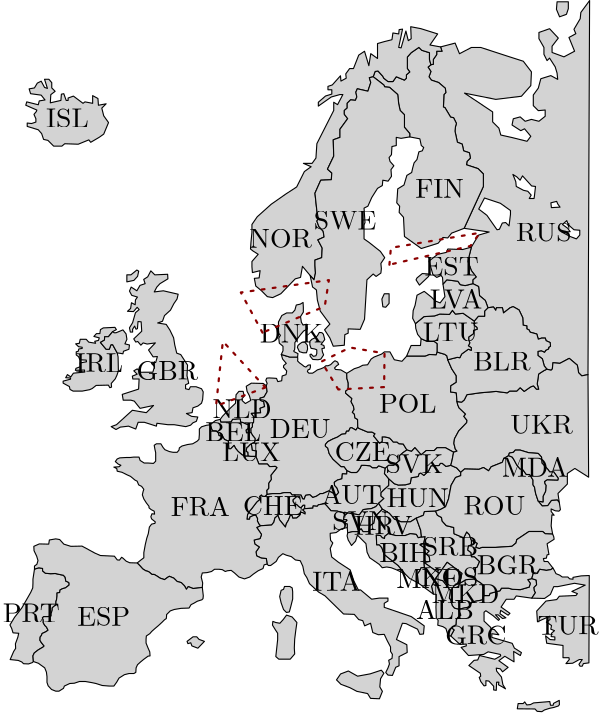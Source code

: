 <?xml version="1.0"?>
<!DOCTYPE ipe SYSTEM "ipe.dtd">
<ipe version="70218" creator="Ipe 7.2.24">
<info created="D:20100326194222" modified="D:20220425161256"/>
<ipestyle name="basic">
<symbol name="arrow/arc(spx)">
<path stroke="sym-stroke" fill="sym-stroke" pen="sym-pen">
0 0 m
-1 0.333 l
-1 -0.333 l
h
</path>
</symbol>
<symbol name="arrow/farc(spx)">
<path stroke="sym-stroke" fill="white" pen="sym-pen">
0 0 m
-1 0.333 l
-1 -0.333 l
h
</path>
</symbol>
<symbol name="arrow/ptarc(spx)">
<path stroke="sym-stroke" fill="sym-stroke" pen="sym-pen">
0 0 m
-1 0.333 l
-0.8 0 l
-1 -0.333 l
h
</path>
</symbol>
<symbol name="arrow/fptarc(spx)">
<path stroke="sym-stroke" fill="white" pen="sym-pen">
0 0 m
-1 0.333 l
-0.8 0 l
-1 -0.333 l
h
</path>
</symbol>
<symbol name="mark/circle(sx)" transformations="translations">
<path fill="sym-stroke">
0.6 0 0 0.6 0 0 e
0.4 0 0 0.4 0 0 e
</path>
</symbol>
<symbol name="mark/disk(sx)" transformations="translations">
<path fill="sym-stroke">
0.6 0 0 0.6 0 0 e
</path>
</symbol>
<symbol name="mark/fdisk(sfx)" transformations="translations">
<group>
<path fill="sym-fill">
0.5 0 0 0.5 0 0 e
</path>
<path fill="sym-stroke" fillrule="eofill">
0.6 0 0 0.6 0 0 e
0.4 0 0 0.4 0 0 e
</path>
</group>
</symbol>
<symbol name="mark/box(sx)" transformations="translations">
<path fill="sym-stroke" fillrule="eofill">
-0.6 -0.6 m
0.6 -0.6 l
0.6 0.6 l
-0.6 0.6 l
h
-0.4 -0.4 m
0.4 -0.4 l
0.4 0.4 l
-0.4 0.4 l
h
</path>
</symbol>
<symbol name="mark/square(sx)" transformations="translations">
<path fill="sym-stroke">
-0.6 -0.6 m
0.6 -0.6 l
0.6 0.6 l
-0.6 0.6 l
h
</path>
</symbol>
<symbol name="mark/fsquare(sfx)" transformations="translations">
<group>
<path fill="sym-fill">
-0.5 -0.5 m
0.5 -0.5 l
0.5 0.5 l
-0.5 0.5 l
h
</path>
<path fill="sym-stroke" fillrule="eofill">
-0.6 -0.6 m
0.6 -0.6 l
0.6 0.6 l
-0.6 0.6 l
h
-0.4 -0.4 m
0.4 -0.4 l
0.4 0.4 l
-0.4 0.4 l
h
</path>
</group>
</symbol>
<symbol name="mark/cross(sx)" transformations="translations">
<group>
<path fill="sym-stroke">
-0.43 -0.57 m
0.57 0.43 l
0.43 0.57 l
-0.57 -0.43 l
h
</path>
<path fill="sym-stroke">
-0.43 0.57 m
0.57 -0.43 l
0.43 -0.57 l
-0.57 0.43 l
h
</path>
</group>
</symbol>
<symbol name="arrow/fnormal(spx)">
<path stroke="sym-stroke" fill="white" pen="sym-pen">
0 0 m
-1 0.333 l
-1 -0.333 l
h
</path>
</symbol>
<symbol name="arrow/pointed(spx)">
<path stroke="sym-stroke" fill="sym-stroke" pen="sym-pen">
0 0 m
-1 0.333 l
-0.8 0 l
-1 -0.333 l
h
</path>
</symbol>
<symbol name="arrow/fpointed(spx)">
<path stroke="sym-stroke" fill="white" pen="sym-pen">
0 0 m
-1 0.333 l
-0.8 0 l
-1 -0.333 l
h
</path>
</symbol>
<symbol name="arrow/linear(spx)">
<path stroke="sym-stroke" pen="sym-pen">
-1 0.333 m
0 0 l
-1 -0.333 l
</path>
</symbol>
<symbol name="arrow/fdouble(spx)">
<path stroke="sym-stroke" fill="white" pen="sym-pen">
0 0 m
-1 0.333 l
-1 -0.333 l
h
-1 0 m
-2 0.333 l
-2 -0.333 l
h
</path>
</symbol>
<symbol name="arrow/double(spx)">
<path stroke="sym-stroke" fill="sym-stroke" pen="sym-pen">
0 0 m
-1 0.333 l
-1 -0.333 l
h
-1 0 m
-2 0.333 l
-2 -0.333 l
h
</path>
</symbol>
<symbol name="arrow/mid-normal(spx)">
<path stroke="sym-stroke" fill="sym-stroke" pen="sym-pen">
0.5 0 m
-0.5 0.333 l
-0.5 -0.333 l
h
</path>
</symbol>
<symbol name="arrow/mid-fnormal(spx)">
<path stroke="sym-stroke" fill="white" pen="sym-pen">
0.5 0 m
-0.5 0.333 l
-0.5 -0.333 l
h
</path>
</symbol>
<symbol name="arrow/mid-pointed(spx)">
<path stroke="sym-stroke" fill="sym-stroke" pen="sym-pen">
0.5 0 m
-0.5 0.333 l
-0.3 0 l
-0.5 -0.333 l
h
</path>
</symbol>
<symbol name="arrow/mid-fpointed(spx)">
<path stroke="sym-stroke" fill="white" pen="sym-pen">
0.5 0 m
-0.5 0.333 l
-0.3 0 l
-0.5 -0.333 l
h
</path>
</symbol>
<symbol name="arrow/mid-double(spx)">
<path stroke="sym-stroke" fill="sym-stroke" pen="sym-pen">
1 0 m
0 0.333 l
0 -0.333 l
h
0 0 m
-1 0.333 l
-1 -0.333 l
h
</path>
</symbol>
<symbol name="arrow/mid-fdouble(spx)">
<path stroke="sym-stroke" fill="white" pen="sym-pen">
1 0 m
0 0.333 l
0 -0.333 l
h
0 0 m
-1 0.333 l
-1 -0.333 l
h
</path>
</symbol>
<anglesize name="22.5 deg" value="22.5"/>
<anglesize name="30 deg" value="30"/>
<anglesize name="45 deg" value="45"/>
<anglesize name="60 deg" value="60"/>
<anglesize name="90 deg" value="90"/>
<arrowsize name="large" value="10"/>
<arrowsize name="small" value="5"/>
<arrowsize name="tiny" value="3"/>
<color name="blue" value="0 0 1"/>
<color name="brown" value="0.647 0.165 0.165"/>
<color name="darkblue" value="0 0 0.545"/>
<color name="darkcyan" value="0 0.545 0.545"/>
<color name="darkgray" value="0.663"/>
<color name="darkgreen" value="0 0.392 0"/>
<color name="darkmagenta" value="0.545 0 0.545"/>
<color name="darkorange" value="1 0.549 0"/>
<color name="darkred" value="0.545 0 0"/>
<color name="gold" value="1 0.843 0"/>
<color name="gray" value="0.745"/>
<color name="green" value="0 1 0"/>
<color name="lightblue" value="0.678 0.847 0.902"/>
<color name="lightcyan" value="0.878 1 1"/>
<color name="lightgray" value="0.827"/>
<color name="lightgreen" value="0.565 0.933 0.565"/>
<color name="lightyellow" value="1 1 0.878"/>
<color name="navy" value="0 0 0.502"/>
<color name="orange" value="1 0.647 0"/>
<color name="pink" value="1 0.753 0.796"/>
<color name="purple" value="0.627 0.125 0.941"/>
<color name="red" value="1 0 0"/>
<color name="seagreen" value="0.18 0.545 0.341"/>
<color name="turquoise" value="0.251 0.878 0.816"/>
<color name="violet" value="0.933 0.51 0.933"/>
<color name="yellow" value="1 1 0"/>
<dashstyle name="dash dot dotted" value="[4 2 1 2 1 2] 0"/>
<dashstyle name="dash dotted" value="[4 2 1 2] 0"/>
<dashstyle name="dashed" value="[4] 0"/>
<dashstyle name="dotted" value="[1 3] 0"/>
<gridsize name="10 pts (~3.5 mm)" value="10"/>
<gridsize name="14 pts (~5 mm)" value="14"/>
<gridsize name="16 pts (~6 mm)" value="16"/>
<gridsize name="20 pts (~7 mm)" value="20"/>
<gridsize name="28 pts (~10 mm)" value="28"/>
<gridsize name="32 pts (~12 mm)" value="32"/>
<gridsize name="4 pts" value="4"/>
<gridsize name="56 pts (~20 mm)" value="56"/>
<gridsize name="8 pts (~3 mm)" value="8"/>
<opacity name="10%" value="0.1"/>
<opacity name="30%" value="0.3"/>
<opacity name="50%" value="0.5"/>
<opacity name="75%" value="0.75"/>
<pen name="fat" value="1.2"/>
<pen name="heavier" value="0.8"/>
<pen name="ultrafat" value="2"/>
<symbolsize name="large" value="5"/>
<symbolsize name="small" value="2"/>
<symbolsize name="tiny" value="1.1"/>
<textsize name="Huge" value="\Huge"/>
<textsize name="LARGE" value="\LARGE"/>
<textsize name="Large" value="\Large"/>
<textsize name="footnote" value="\footnotesize"/>
<textsize name="huge" value="\huge"/>
<textsize name="large" value="\large"/>
<textsize name="small" value="\small"/>
<textsize name="tiny" value="\tiny"/>
<textstyle name="center" begin="\begin{center}" end="\end{center}"/>
<textstyle name="item" begin="\begin{itemize}\item{}" end="\end{itemize}"/>
<textstyle name="itemize" begin="\begin{itemize}" end="\end{itemize}"/>
<tiling name="falling" angle="-60" step="4" width="1"/>
<tiling name="rising" angle="30" step="4" width="1"/>
</ipestyle>
<page>
<layer name="regions"/>
<layer name="obstacles"/>
<layer name="places"/>
<view layers="regions obstacles places" active="obstacles"/>
<path layer="regions" stroke="black" fill="lightgray">
312.37 215.059 m
311.976 214.034 l
309.611 214.191 l
308.034 213.561 l
301.332 213.561 l
302.96 217.424 l
306.338 217.424 l
306.563 219.901 l
308.782 218.898 l
311.313 218.898 l
312.379 218.099 l
h
351.819 208.905 m
350.886 210.104 l
350.22 212.636 l
348.621 213.835 l
348.621 215.301 l
349.82 215.567 l
351.019 215.034 l
351.419 215.701 l
352.485 216.233 l
352.485 216.766 l
353.151 217.166 l
353.018 218.499 l
351.552 219.165 l
351.286 220.097 l
349.953 220.097 l
348.754 219.698 l
348.221 221.563 l
345.823 222.229 l
345.423 223.029 l
344.624 223.428 l
344.624 224.494 l
343.291 224.761 l
343.158 227.426 l
341.826 230.224 l
339.694 231.423 l
338.628 231.023 l
336.229 229.158 l
335.83 231.023 l
333.698 231.023 l
333.431 230.091 l
332.632 231.29 l
330.633 231.023 l
329.687 233.628 l
327.609 235.36 l
327.262 238.651 l
325.184 239.691 l
325.184 241.076 l
326.396 242.116 l
324.664 244.368 l
323.452 247.659 l
323.798 249.391 l
324.664 252.855 l
327.24 257.165 l
331.068 258.291 l
322.052 259.616 l
328.981 274.686 l
328.981 279.189 l
327.075 281.095 l
322.918 282.48 l
323.091 283.693 l
324.304 284.905 l
323.958 286.811 l
321.879 287.503 l
321.359 289.928 l
319.627 290.621 l
318.761 294.605 l
318.934 296.164 l
319.281 297.377 l
318.241 299.455 l
317.202 299.629 l
315.124 303.093 l
314.604 303.266 l
314.777 307.77 l
315.47 308.463 l
315.297 310.021 l
312.872 312.1 l
310.274 312.966 l
309.407 314.179 l
310.1 316.084 l
309.061 317.643 l
310.1 318.509 l
310.966 318.682 l
310.966 320.414 l
312.179 322.147 l
312.179 323.359 l
314.084 323.359 l
313.565 324.918 l
318.81 326.298 l
320.386 322.47 l
324.664 324.722 l
328.042 324.722 l
337.725 321.57 l
343.354 319.768 l
346.281 315.94 l
346.056 310.986 l
342.679 307.158 l
333.446 306.032 l
322.187 308.284 l
332.32 301.529 l
332.32 297.926 l
334.572 295.674 l
335.248 293.197 l
339.301 292.296 l
344.705 290.945 l
346.056 292.747 l
343.804 295.449 l
342.453 294.773 l
339.301 296.8 l
339.751 299.052 l
342.228 299.727 l
344.03 298.151 l
346.281 298.827 l
348.984 298.151 l
351.235 299.952 l
351.235 302.204 l
348.758 301.979 l
346.957 303.78 l
346.957 307.608 l
348.758 310.085 l
349.659 313.463 l
353.262 314.589 l
355.739 313.238 l
355.514 315.49 l
354.838 317.741 l
352.812 320.894 l
351.911 319.993 l
350.785 322.245 l
350.785 324.722 l
348.984 327.874 l
348.984 330.126 l
352.812 331.477 l
355.964 328.1 l
353.712 325.172 l
353.712 322.921 l
357.991 321.344 l
361.819 323.371 l
359.792 328.325 l
362.269 329.676 l
361.594 331.252 l
363.845 335.08 l
364.071 337.332 l
367.223 341.61 l
366.646 206.951 l
364.395 206.5 l
363.269 207.626 l
362.818 210.328 l
359.891 212.805 l
356.513 211.004 l
354.036 211.229 l
353.811 208.977 l
353.361 208.527 l
h
355.514 341.16 m
359.567 341.16 l
359.567 338.683 l
358.891 336.656 l
356.414 335.756 l
355.289 338.458 l
h
327.31 266.545 m
329.388 270.529 l
335.105 268.624 l
338.742 266.026 l
338.742 264.64 l
338.222 260.483 l
337.01 261.695 l
335.797 261.522 l
334.758 259.27 l
333.892 259.097 l
330.255 264.293 l
h
353.292 268.797 m
355.371 269.317 l
355.717 268.451 l
356.583 267.238 l
353.465 267.065 l
h
359.008 262.388 m
359.528 261.002 l
360.221 260.31 l
361.606 259.097 l
363.685 258.924 l
363.685 257.192 l
362.472 255.806 l
360.221 256.672 l
357.276 258.231 l
360.221 258.404 l
359.355 259.617 l
357.449 261.002 l
h
345.497 270.356 m
346.19 271.568 l
344.978 272.954 l
343.419 273.301 l
340.821 274.686 l
340.647 276.418 l
339.608 279.017 l
340.994 278.151 l
342.206 276.938 l
343.072 278.497 l
346.363 274.86 l
347.749 274.686 l
347.403 271.568 l
347.23 270.356 l
h
</path>
<path stroke="black" fill="lightgray">
317.099 129.269 m
318.965 131.534 l
320.43 131.8 l
322.695 133.133 l
325.76 133.399 l
327.892 132.067 l
329.224 131.001 l
329.224 127.403 l
328.558 125.804 l
324.961 125.138 l
323.761 123.273 l
320.031 122.473 l
318.565 122.873 l
317.766 123.806 l
317.233 125.804 l
316.7 126.471 l
h
</path>
<path stroke="black" fill="lightgray">
317.233 112.88 m
318.432 115.012 l
317.632 115.678 l
317.766 116.211 l
319.098 116.877 l
319.231 118.743 l
319.764 119.542 l
320.83 120.342 l
320.43 121.274 l
320.031 122.473 l
323.761 123.273 l
324.961 125.138 l
328.558 125.804 l
329.224 127.403 l
331.09 127.403 l
331.356 128.203 l
334.954 129.136 l
335.487 130.068 l
338.018 130.068 l
339.484 129.668 l
342.282 129.535 l
345.48 130.468 l
345.879 131.8 l
344.947 133.133 l
346.412 133.532 l
348.011 133 l
348.145 131.267 l
347.212 130.335 l
347.345 129.136 l
347.745 128.469 l
346.412 126.471 l
340.816 127.27 l
340.017 126.071 l
337.219 126.071 l
335.353 123.273 l
338.551 121.008 l
337.885 120.342 l
335.22 122.074 l
334.954 120.875 l
337.086 119.409 l
335.886 119.142 l
334.287 120.475 l
333.355 120.475 l
334.82 118.876 l
334.421 118.476 l
332.422 120.208 l
329.891 121.94 l
329.224 121.408 l
329.224 118.21 l
331.623 115.945 l
331.756 115.412 l
332.955 115.145 l
334.554 113.28 l
332.022 113.68 l
332.022 112.347 l
339.351 110.215 l
340.15 108.483 l
342.682 106.884 l
342.282 105.818 l
339.884 107.284 l
340.017 103.553 l
336.686 105.552 l
334.554 103.953 l
337.885 101.555 l
335.886 99.9557 l
335.087 101.022 l
333.621 101.288 l
333.755 100.222 l
335.487 98.0903 l
336.02 95.2922 l
336.952 93.8266 l
335.886 94.4928 l
334.421 95.2922 l
334.554 96.2249 l
333.755 96.2249 l
333.621 93.2936 l
332.689 93.4268 l
332.689 94.7593 l
330.956 96.6246 l
329.891 96.7579 l
329.891 95.0257 l
329.224 94.8925 l
328.025 96.4914 l
327.492 97.9571 l
328.025 98.3568 l
327.892 99.4227 l
323.761 102.221 l
325.627 104.086 l
326.959 104.219 l
327.625 105.818 l
333.088 104.486 l
335.22 105.685 l
335.087 106.218 l
330.69 107.151 l
329.091 106.218 l
323.628 105.818 l
320.963 108.75 l
322.829 109.283 l
322.829 109.949 l
320.564 109.816 l
h
356.294 89.6737 m
356.355 88.1575 l
355.991 87.6724 l
354.353 87.1265 l
352.837 86.8233 l
350.957 86.2168 l
350.047 85.6104 l
348.349 85.7316 l
347.561 86.5807 l
341.193 86.6414 l
341.496 88.5214 l
343.316 88.5214 l
343.861 89.1279 l
344.589 88.0362 l
345.923 88.1575 l
347.076 88.764 l
352.898 89.2492 l
353.14 87.9149 l
354.111 87.9149 l
354.232 88.5821 l
h
</path>
<path stroke="black" fill="lightgray">
234.251 190.846 m
235.065 191.965 l
237.71 194.712 l
239.745 196.644 l
239.948 199.696 l
240.966 200.917 l
242.492 200.917 l
242.899 199.188 l
242.085 198.272 l
242.186 197.56 l
243.306 196.543 l
245.238 197.662 l
244.73 199.391 l
243.916 200.917 l
243.611 202.748 l
245.442 203.868 l
249.715 203.766 l
250.834 202.952 l
251.139 200.816 l
250.02 198.883 l
248.596 198.476 l
248.697 197.662 l
249.918 197.255 l
250.223 195.424 l
248.596 194.813 l
248.799 193.186 l
245.442 192.982 l
246.358 191.761 l
246.256 189.727 l
245.849 189.32 l
245.849 188.099 l
245.34 187.59 l
245.34 186.064 l
243.712 185.962 l
243.509 186.98 l
244.323 187.59 l
244.425 188.811 l
243.407 189.218 l
242.288 189.727 l
241.576 189.828 l
241.474 190.947 l
240.559 190.947 l
239.643 190.846 l
238.728 190.846 l
238.219 189.93 l
237.202 189.828 l
235.676 189.828 l
234.455 189.828 l
h
</path>
<path stroke="black" fill="lightgray">
245.34 186.064 m
245.34 187.59 l
245.849 188.099 l
245.849 189.32 l
246.256 189.727 l
246.358 191.761 l
245.442 192.982 l
248.799 193.186 l
248.596 194.813 l
250.223 195.424 l
249.918 197.255 l
248.697 197.662 l
248.596 198.476 l
250.02 198.883 l
251.139 200.816 l
250.834 202.952 l
251.141 203.798 l
250.672 204.894 l
250.985 205.676 l
251.846 205.755 l
253.333 205.676 l
254.506 205.598 l
254.976 204.424 l
256.385 204.737 l
256.541 206.459 l
257.95 206.928 l
258.185 208.259 l
257.011 209.589 l
257.089 210.215 l
258.028 210.998 l
256.698 212.563 l
256.228 214.206 l
259.28 213.267 l
262.097 213.267 l
262.176 212.563 l
262.097 211.859 l
262.802 211.154 l
263.584 210.606 l
264.445 209.902 l
265.071 209.667 l
265.932 210.372 l
266.714 210.45 l
266.714 209.589 l
266.48 208.885 l
265.854 208.65 l
265.619 208.024 l
266.167 207.476 l
267.497 207.476 l
268.358 208.024 l
269.219 208.65 l
270.471 209.041 l
271.566 209.511 l
272.271 210.137 l
273.053 210.137 l
273.992 210.528 l
274.931 211.467 l
275.557 211.937 l
276.496 211.467 l
276.888 210.606 l
276.262 210.215 l
275.401 209.354 l
275.714 208.807 l
277.67 208.65 l
279.783 207.398 l
279.862 205.52 l
280.331 203.955 l
280.331 201.685 l
279.392 200.981 l
279.392 200.277 l
281.661 198.32 l
281.348 197.225 l
282.209 195.581 l
282.444 194.407 l
281.818 193.39 l
282.522 192.764 l
282.757 191.355 l
283.696 190.808 l
283.774 187.99 l
283.07 186.973 l
281.583 187.834 l
281.035 187.756 l
280.488 186.582 l
279.705 186.582 l
279.392 185.643 l
277.983 185.486 l
276.496 184.469 l
274.775 183.765 l
272.975 182.825 l
272.114 181.808 l
272.114 181.182 l
272.975 180.478 l
273.444 178.6 l
273.914 177.817 l
274.853 176.487 l
276.496 175 l
277.749 173.826 l
278.844 173.826 l
279.862 172.417 l
279.783 171.165 l
278.218 171.244 l
278.062 169.444 l
276.418 168.974 l
275.323 168.192 l
275.401 167.096 l
276.262 166.157 l
276.888 164.513 l
276.027 163.496 l
274.462 164.513 l
273.288 165.061 l
271.175 164.122 l
270.314 164.122 l
268.906 163.183 l
267.575 162.714 l
266.48 163.731 l
264.993 163.496 l
264.445 162.088 l
263.897 162.244 l
263.349 163.574 l
261.026 163.626 l
260.123 163.626 l
259.461 164.468 l
258.618 164.468 l
257.233 164.468 l
255.849 164.107 l
254.826 164.107 l
253.14 164.107 l
251.063 163.809 l
250.985 165.296 l
251.689 166 l
251.689 167.878 l
252.628 169.209 l
252.472 170.696 l
254.663 173.435 l
254.115 173.904 l
252.002 173.826 l
251.22 174.765 l
248.168 174.765 l
247.072 177.492 l
247.276 179.425 l
245.75 179.73 l
245.444 182.07 l
246.563 182.579 l
246.767 183.291 l
246.767 184.003 l
245.851 185.122 l
h
</path>
<path stroke="black" fill="lightgray">
234.251 190.846 m
234.455 189.828 l
235.676 189.828 l
237.202 189.828 l
238.219 189.93 l
238.728 190.846 l
239.643 190.846 l
240.559 190.947 l
241.474 190.947 l
241.576 189.828 l
242.288 189.727 l
243.407 189.218 l
244.425 188.811 l
244.323 187.59 l
243.509 186.98 l
243.712 185.962 l
245.34 186.064 l
245.851 185.122 l
246.767 184.003 l
246.767 183.291 l
246.563 182.579 l
245.444 182.07 l
244.834 181.562 l
244.325 180.951 l
243.918 180.748 l
243.715 180.137 l
243.613 179.323 l
244.224 179.018 l
244.325 177.594 l
243.003 177.594 l
242.087 178.103 l
240.663 179.323 l
239.747 180.443 l
239.239 181.46 l
238.018 180.239 l
237.306 180.239 l
237.204 182.986 l
235.78 183.596 l
235.169 184.614 l
233.745 185.021 l
233.643 185.834 l
232.829 186.648 l
231.405 186.75 l
230.591 188.886 l
232.524 190.412 l
h
</path>
<path stroke="black" fill="lightgray">
244.325 177.594 m
244.224 179.018 l
243.613 179.323 l
243.715 180.137 l
243.918 180.748 l
244.325 180.951 l
244.834 181.562 l
245.444 182.07 l
245.75 179.73 l
247.276 179.425 l
247.072 177.492 l
246.157 177.492 l
245.343 177.492 l
h
</path>
<path stroke="black" fill="lightgray">
248.715 152.54 m
248.168 153.166 l
247.62 154.262 l
247.698 155.044 l
247.385 155.671 l
247.072 156.297 l
246.368 156.297 l
244.959 155.671 l
244.803 154.888 l
243.864 154.888 l
244.098 156.61 l
244.724 157.705 l
245.663 158.801 l
246.368 159.74 l
247.385 161.07 l
248.637 162.166 l
248.402 163.105 l
249.107 163.653 l
249.42 163.183 l
250.359 163.105 l
251.063 163.809 l
253.14 164.107 l
254.826 164.107 l
255.849 164.107 l
257.233 164.468 l
258.618 164.468 l
259.461 164.468 l
260.123 163.626 l
261.026 163.626 l
261.206 163.264 l
261.628 162.843 l
260.966 162.301 l
260.484 161.88 l
260.544 161.157 l
261.206 160.255 l
261.808 160.194 l
262.531 159.472 l
263.253 158.99 l
264.096 159.954 l
264.698 159.954 l
264.638 158.689 l
263.975 158.268 l
264.818 157.425 l
264.818 156.763 l
263.795 157.305 l
263.193 157.365 l
262.892 156.282 l
261.748 155.318 l
260.364 155.258 l
260.063 156.221 l
259.521 156.342 l
258.799 154.536 l
258.076 153.332 l
257.715 152.068 l
255.608 154.656 l
255.006 156.282 l
253.923 155.318 l
253.561 153.813 l
252.719 152.79 l
h
</path>
<path stroke="black" fill="lightgray">
264.638 158.689 m
264.698 159.954 l
264.096 159.954 l
263.253 158.99 l
262.531 159.472 l
261.808 160.194 l
261.206 160.255 l
260.544 161.157 l
260.484 161.88 l
260.966 162.301 l
261.628 162.843 l
261.206 163.264 l
261.026 163.626 l
263.349 163.574 l
263.897 162.244 l
264.445 162.088 l
264.993 163.496 l
266.48 163.731 l
267.575 162.714 l
268.906 163.183 l
270.314 164.122 l
271.175 164.122 l
273.288 165.061 l
274.462 164.513 l
276.027 163.496 l
276.888 164.513 l
276.262 166.157 l
275.401 167.096 l
275.323 168.192 l
276.418 168.974 l
278.062 169.444 l
278.218 171.244 l
279.783 171.165 l
279.862 172.417 l
281.407 171.706 l
282.447 171.706 l
283.313 171.706 l
284.006 172.399 l
284.698 173.438 l
285.045 174.304 l
286.084 174.304 l
288.163 174.131 l
289.029 173.438 l
290.588 173.438 l
291.281 174.131 l
293.706 173.265 l
293.359 171.36 l
294.918 169.454 l
294.918 167.029 l
293.359 165.643 l
292.147 164.431 l
292.147 163.218 l
293.186 162.352 l
291.281 160.62 l
290.241 159.408 l
288.682 158.715 l
285.738 158.368 l
284.352 156.463 l
280.108 157.146 l
277.576 157.413 l
276.377 157.812 l
274.112 157.946 l
272.513 159.811 l
271.847 160.477 l
269.582 160.078 l
269.182 159.545 l
267.716 159.678 l
267.583 158.878 l
h
</path>
<path stroke="black" fill="lightgray">
279.862 172.417 m
278.844 173.826 l
277.749 173.826 l
276.496 175 l
274.853 176.487 l
273.914 177.817 l
273.444 178.6 l
272.975 180.478 l
272.114 181.182 l
272.114 181.808 l
272.975 182.825 l
274.775 183.765 l
276.496 184.469 l
277.983 185.486 l
279.392 185.643 l
279.705 186.582 l
280.488 186.582 l
281.035 187.756 l
281.583 187.834 l
283.07 186.973 l
283.774 187.99 l
284.137 187.613 l
287.314 186.28 l
288.852 186.28 l
289.979 185.665 l
289.466 184.845 l
290.184 184.025 l
290.901 183.103 l
291.619 182.283 l
292.541 182.898 l
292.541 184.538 l
293.566 184.538 l
295.206 184.128 l
295.924 183.41 l
296.539 182.693 l
297.871 182.693 l
298.588 182.078 l
300.126 181.975 l
301.458 179.823 l
300.126 178.901 l
298.793 177.773 l
298.896 176.133 l
296.744 174.288 l
294.899 174.288 l
293.706 173.265 l
291.281 174.131 l
290.588 173.438 l
289.029 173.438 l
288.163 174.131 l
286.084 174.304 l
285.045 174.304 l
284.698 173.438 l
284.006 172.399 l
283.313 171.706 l
282.447 171.706 l
281.407 171.706 l
h
</path>
<path stroke="black" fill="lightgray">
283.774 187.99 m
283.696 190.808 l
282.757 191.355 l
282.522 192.764 l
281.818 193.39 l
282.444 194.407 l
282.209 195.581 l
281.348 197.225 l
281.661 198.32 l
279.392 200.277 l
279.392 200.981 l
280.331 201.685 l
280.331 203.955 l
279.862 205.52 l
279.783 207.398 l
282.489 209.067 l
284.224 209.618 l
285.564 210.328 l
287.299 210.486 l
288.56 212.536 l
289.585 213.245 l
292.344 214.349 l
293.369 215.137 l
295.34 215.137 l
296.917 212.299 l
299.677 211.747 l
301.332 213.561 l
308.034 213.561 l
309.611 214.191 l
311.976 214.034 l
312.37 215.059 l
315.051 214.27 l
315.839 213.718 l
316.154 212.299 l
317.574 209.067 l
318.599 207.49 l
319.229 206.544 l
319.229 204.178 l
317.258 202.917 l
317.179 200.709 l
319.229 200.394 l
319.497 197.247 l
319.702 196.222 l
320.215 194.992 l
322.572 192.737 l
321.957 191.917 l
323.085 190.482 l
322.982 189.662 l
320.112 186.69 l
318.575 183.82 l
318.37 182.18 l
318.882 180.13 l
319.497 179.413 l
318.267 179.003 l
315.295 180.643 l
312.323 180.643 l
311.298 179.618 l
308.428 179.618 l
306.583 178.08 l
304.328 180.643 l
303.098 179.31 l
301.458 179.823 l
300.126 181.975 l
298.588 182.078 l
297.871 182.693 l
296.539 182.693 l
295.924 183.41 l
295.206 184.128 l
293.566 184.538 l
292.541 184.538 l
292.541 182.898 l
291.619 182.283 l
290.901 183.103 l
290.184 184.025 l
289.466 184.845 l
289.979 185.665 l
288.852 186.28 l
287.314 186.28 l
284.137 187.613 l
h
</path>
<path stroke="black" fill="lightgray">
166.987 103.661 m
166.593 103.267 l
165.253 102.794 l
163.439 102.873 l
162.809 103.504 l
161.547 104.056 l
158.63 104.371 l
159.103 105.475 l
159.891 107.288 l
160.601 108.392 l
160.522 110.048 l
161.389 112.413 l
161.705 113.832 l
159.655 113.99 l
159.182 115.566 l
158.551 116.828 l
160.207 119.587 l
161.389 121.085 l
162.887 123.056 l
166.041 128.575 l
166.751 130.152 l
166.83 131.887 l
166.83 133.306 l
167.381 136.932 l
168.958 137.405 l
170.299 137.169 l
170.299 136.302 l
171.323 135.434 l
173.216 135.277 l
174.871 135.356 l
176.212 135.04 l
177.788 134.725 l
178.419 134.015 l
178.656 132.596 l
179.444 132.281 l
179.838 131.965 l
179.838 131.177 l
178.498 130.152 l
177.552 129.916 l
176.606 129.443 l
176.448 128.496 l
175.502 128.339 l
175.502 127.235 l
175.344 126.052 l
175.108 125.185 l
175.108 124.002 l
174.477 123.608 l
173.768 122.978 l
173.768 122.189 l
173.373 120.928 l
173.373 120.06 l
172.27 119.824 l
170.693 119.824 l
170.22 119.351 l
170.535 118.72 l
170.535 117.616 l
171.087 116.67 l
171.718 116.04 l
172.27 114.936 l
171.481 114.384 l
170.141 113.753 l
169.825 112.965 l
169.431 112.492 l
169.352 111.309 l
169.825 110.521 l
170.456 109.732 l
170.85 109.259 l
170.456 108.865 l
168.722 107.84 l
167.303 106.736 l
166.83 105.711 l
h
</path>
<path stroke="black" fill="lightgray">
279.974 151.817 m
279.974 153.149 l
279.042 153.415 l
279.175 153.815 l
279.841 154.481 l
279.708 154.748 l
278.642 154.748 l
278.775 156.08 l
280.108 157.146 l
284.352 156.463 l
285.738 158.368 l
288.682 158.715 l
290.241 159.408 l
291.281 160.62 l
292.644 158.504 l
289.979 155.839 l
289.569 153.482 l
288.032 152.457 l
287.827 150.407 l
285.674 150.407 l
284.957 151.432 l
283.829 150.407 l
281.882 150.407 l
280.14 149.997 l
h
</path>
<path stroke="black" fill="lightgray">
291.281 160.62 m
293.186 162.352 l
292.147 163.218 l
292.147 164.431 l
293.359 165.643 l
294.918 167.029 l
294.918 169.454 l
296.917 167.675 l
298.336 167.202 l
300.938 167.281 l
302.673 167.754 l
302.988 169.804 l
305.511 170.277 l
305.826 171.302 l
306.457 171.538 l
307.561 170.671 l
309.216 172.248 l
310.163 174.14 l
313.001 174.219 l
313.474 175.007 l
314.183 175.007 l
315.524 173.903 l
317.258 174.298 l
319.364 173.372 l
320.83 171.773 l
320.83 170.574 l
318.965 169.907 l
317.366 167.109 l
316.433 162.179 l
315.367 159.381 l
313.635 158.449 l
311.77 157.782 l
307.772 157.649 l
307.373 156.317 l
304.833 155.285 l
302.701 153.952 l
299.37 153.952 l
296.972 154.885 l
295.107 157.017 l
292.644 158.504 l
h
</path>
<path stroke="black" fill="lightgray">
294.918 169.454 m
293.359 171.36 l
293.706 173.265 l
294.899 174.288 l
296.744 174.288 l
298.896 176.133 l
298.793 177.773 l
300.126 178.901 l
301.458 179.823 l
303.098 179.31 l
304.328 180.643 l
306.583 178.08 l
308.428 179.618 l
311.298 179.618 l
312.323 180.643 l
315.295 180.643 l
318.267 179.003 l
317.731 176.19 l
317.258 174.298 l
315.524 173.903 l
314.183 175.007 l
313.474 175.007 l
313.001 174.219 l
310.163 174.14 l
309.216 172.248 l
307.561 170.671 l
306.457 171.538 l
305.826 171.302 l
305.511 170.277 l
302.988 169.804 l
302.673 167.754 l
300.938 167.281 l
298.336 167.202 l
296.917 167.675 l
h
</path>
<path stroke="black" fill="lightgray">
280.14 149.997 m
281.882 150.407 l
283.829 150.407 l
284.957 151.432 l
285.674 150.407 l
287.827 150.407 l
288.032 152.457 l
289.569 153.482 l
289.979 155.839 l
292.644 158.504 l
295.107 157.017 l
296.972 154.885 l
299.37 153.952 l
302.701 153.952 l
304.833 155.285 l
306.432 150.888 l
306.699 148.489 l
305.5 148.223 l
304.833 149.422 l
302.701 149.689 l
300.836 149.022 l
297.372 149.022 l
294.707 149.689 l
293.508 148.756 l
293.374 147.956 l
292.575 148.223 l
291.909 149.022 l
290.443 149.156 l
290.576 145.691 l
291.509 145.691 l
292.442 144.625 l
293.241 142.227 l
298.304 138.23 l
300.836 135.165 l
297.505 136.764 l
295.773 137.43 l
294.174 137.697 l
292.575 137.43 l
291.509 138.629 l
288.045 141.028 l
287.112 143.026 l
286.712 146.091 l
283.648 149.156 l
282.982 147.024 l
281.516 145.425 l
280.317 147.423 l
279.917 148.889 l
h
</path>
<path stroke="black" fill="lightgray">
318.267 179.003 m
319.497 179.413 l
318.882 180.13 l
318.37 182.18 l
318.575 183.82 l
320.112 186.69 l
322.982 189.662 l
323.085 190.482 l
321.957 191.917 l
322.572 192.737 l
320.215 194.992 l
319.702 196.222 l
319.497 197.247 l
321.173 197.047 l
322.106 197.846 l
323.039 199.712 l
327.569 200.378 l
333.565 200.911 l
337.562 200.378 l
338.495 201.044 l
341.026 201.044 l
342.225 202.243 l
343.691 200.911 l
345.956 202.51 l
347.022 202.909 l
348.088 201.71 l
348.887 201.71 l
348.354 203.576 l
348.887 207.173 l
350.753 208.372 l
351.819 208.905 l
353.361 208.527 l
353.811 208.977 l
354.036 211.229 l
356.513 211.004 l
359.891 212.805 l
362.818 210.328 l
363.269 207.626 l
364.395 206.5 l
366.646 206.951 l
366.872 170.021 l
361.918 173.174 l
359.215 171.372 l
359.215 167.544 l
355.838 164.167 l
356.318 160.857 l
355.651 161.79 l
353.52 161.656 l
352.187 159.791 l
350.188 159.658 l
348.723 161.39 l
350.455 161.123 l
350.455 163.122 l
351.388 164.987 l
351.521 167.119 l
351.121 167.652 l
350.988 168.452 l
351.921 169.118 l
355.785 168.985 l
355.918 169.651 l
354.319 171.916 l
352.853 171.916 l
352.187 172.849 l
350.055 175.114 l
349.922 177.246 l
348.723 178.578 l
345.258 178.845 l
342.194 179.777 l
340.462 179.777 l
339.796 178.978 l
338.33 178.711 l
338.063 177.779 l
336.331 176.713 l
335.798 175.38 l
331.801 173.781 l
330.868 172.316 l
329.003 173.515 l
327.404 172.849 l
322.207 172.982 l
320.83 171.773 l
319.364 173.372 l
317.258 174.298 l
317.731 176.19 l
h
</path>
<path stroke="black" fill="lightgray">
319.497 197.247 m
319.229 200.394 l
317.179 200.709 l
317.258 202.917 l
319.229 204.178 l
319.229 206.544 l
318.599 207.49 l
317.574 209.067 l
316.154 212.299 l
319.574 213.169 l
320.507 213.036 l
321.173 214.368 l
323.572 216.1 l
324.637 215.701 l
324.637 216.633 l
323.572 217.299 l
324.104 218.365 l
323.705 219.431 l
323.705 220.497 l
325.437 221.696 l
325.437 222.896 l
326.769 223.295 l
326.636 223.961 l
325.703 224.628 l
325.703 226.227 l
327.169 227.959 l
329.434 227.959 l
329.434 229.824 l
330.633 231.023 l
332.632 231.29 l
333.431 230.091 l
333.698 231.023 l
335.83 231.023 l
336.229 229.158 l
338.628 231.023 l
339.694 231.423 l
341.826 230.224 l
343.158 227.426 l
343.291 224.761 l
344.624 224.494 l
344.624 223.428 l
345.423 223.029 l
345.823 222.229 l
348.221 221.563 l
348.754 219.698 l
349.953 220.097 l
351.286 220.097 l
351.552 219.165 l
353.018 218.499 l
353.151 217.166 l
352.485 216.766 l
352.485 216.233 l
351.419 215.701 l
351.019 215.034 l
349.82 215.567 l
348.621 215.301 l
348.621 213.835 l
350.22 212.636 l
350.886 210.104 l
351.819 208.905 l
350.753 208.372 l
348.887 207.173 l
348.354 203.576 l
348.887 201.71 l
348.088 201.71 l
347.022 202.909 l
345.956 202.51 l
343.691 200.911 l
342.225 202.243 l
341.026 201.044 l
338.495 201.044 l
337.562 200.378 l
333.565 200.911 l
327.569 200.378 l
323.039 199.712 l
322.106 197.846 l
321.173 197.047 l
h
</path>
<path stroke="black" fill="lightgray">
316.154 212.299 m
315.839 213.718 l
315.051 214.27 l
312.37 215.059 l
312.379 218.099 l
311.313 218.898 l
308.782 218.898 l
306.563 219.901 l
305.317 221.43 l
304.651 223.562 l
304.518 225.294 l
307.583 227.825 l
311.447 228.092 l
313.312 228.758 l
316.776 228.625 l
317.842 230.091 l
318.908 228.758 l
321.706 229.025 l
325.703 226.227 l
325.703 224.628 l
326.636 223.961 l
326.769 223.295 l
325.437 222.896 l
325.437 221.696 l
323.705 220.497 l
323.705 219.431 l
324.104 218.365 l
323.572 217.299 l
324.637 216.633 l
324.637 215.701 l
323.572 216.1 l
321.173 214.368 l
320.507 213.036 l
319.574 213.169 l
h
</path>
<path stroke="black" fill="lightgray">
300.836 135.165 m
298.304 138.23 l
293.241 142.227 l
292.442 144.625 l
291.509 145.691 l
290.576 145.691 l
290.443 149.156 l
291.909 149.022 l
292.575 148.223 l
293.374 147.956 l
293.508 148.756 l
294.707 149.689 l
297.372 149.022 l
300.836 149.022 l
302.701 149.689 l
304.833 149.422 l
305.5 148.223 l
306.699 148.489 l
308.031 148.623 l
307.498 146.091 l
306.166 145.691 l
309.497 143.426 l
308.431 142.36 l
309.497 141.428 l
309.763 139.695 l
307.631 139.296 l
307.765 137.43 l
306.565 137.43 l
306.032 136.231 l
305.233 135.165 l
305.633 131.834 l
302.435 133.566 l
h
</path>
<path stroke="black" fill="lightgray">
306.699 148.489 m
306.432 150.888 l
304.833 155.285 l
307.373 156.317 l
307.772 157.649 l
311.77 157.782 l
312.436 156.317 l
313.902 155.517 l
314.168 154.185 l
315.634 152.586 l
318.299 151.92 l
318.432 149.655 l
321.896 148.189 l
322.962 150.321 l
323.895 149.388 l
324.694 147.256 l
324.694 145.657 l
323.628 145.258 l
323.362 143.792 l
324.561 142.859 l
324.694 141.394 l
325.76 141.394 l
327.625 139.662 l
326.693 137.53 l
325.494 137.396 l
326.16 135.265 l
325.76 133.399 l
322.695 133.133 l
320.43 131.8 l
321.254 135.385 l
315.946 139.382 l
313.12 135.407 l
307.631 139.296 l
309.763 139.695 l
309.497 141.428 l
308.431 142.36 l
309.497 143.426 l
306.166 145.691 l
307.498 146.091 l
308.031 148.623 l
h
</path>
<path stroke="black" fill="lightgray">
311.77 157.782 m
313.635 158.449 l
315.367 159.381 l
316.433 162.179 l
317.366 167.109 l
318.965 169.907 l
320.83 170.574 l
320.83 171.773 l
322.207 172.982 l
327.404 172.849 l
329.003 173.515 l
330.868 172.316 l
331.801 173.781 l
335.798 175.38 l
336.331 176.713 l
338.063 177.779 l
339.396 177.246 l
340.062 176.18 l
340.995 174.448 l
342.194 172.982 l
342.993 172.982 l
344.459 170.983 l
345.658 170.983 l
346.857 168.985 l
346.857 167.253 l
347.39 166.453 l
347.79 164.188 l
348.723 161.39 l
350.188 159.658 l
352.187 159.791 l
353.52 161.656 l
355.651 161.79 l
356.318 160.857 l
356.717 158.325 l
356.184 157.792 l
354.852 157.926 l
353.386 158.592 l
353.386 157.659 l
354.452 156.327 l
353.653 156.46 l
353.386 152.463 l
353.919 149.531 l
351.254 149.665 l
350.322 150.464 l
345.392 150.464 l
340.995 147.533 l
340.728 146.333 l
339.263 145.134 l
333.267 144.735 l
328.47 144.735 l
327.537 144.335 l
326.205 144.735 l
326.738 146.2 l
324.694 147.256 l
323.895 149.388 l
322.962 150.321 l
321.896 148.189 l
318.432 149.655 l
318.299 151.92 l
315.634 152.586 l
314.168 154.185 l
313.902 155.517 l
312.436 156.317 l
h
</path>
<path stroke="black" fill="lightgray">
310.97 127.936 m
310.304 130.734 l
310.97 132.067 l
311.77 133.532 l
314.435 132.733 l
317.099 129.269 l
316.7 126.471 l
317.233 125.804 l
317.766 123.806 l
318.565 122.873 l
320.031 122.473 l
320.43 121.274 l
320.83 120.342 l
319.764 119.542 l
319.231 118.743 l
319.098 116.877 l
317.766 116.211 l
317.632 115.678 l
318.432 115.012 l
317.233 112.88 l
316.3 112.88 l
315.5 115.545 l
314.435 116.211 l
312.569 116.744 l
312.702 118.476 l
312.036 119.409 l
311.903 123.273 l
312.036 126.337 l
312.036 127.803 l
h
</path>
<path stroke="black" fill="lightgray">
325.76 133.399 m
326.16 135.265 l
325.494 137.396 l
326.693 137.53 l
327.625 139.662 l
325.76 141.394 l
324.694 141.394 l
324.561 142.859 l
323.362 143.792 l
323.628 145.258 l
324.694 145.657 l
324.694 147.256 l
326.738 146.2 l
326.205 144.735 l
327.537 144.335 l
328.47 144.735 l
333.267 144.735 l
339.263 145.134 l
340.728 146.333 l
340.995 147.533 l
345.392 150.464 l
350.322 150.464 l
351.254 149.665 l
353.919 149.531 l
354.319 148.599 l
354.452 147.666 l
351.921 146.067 l
352.587 142.203 l
351.921 142.07 l
351.654 140.871 l
350.588 140.737 l
350.855 139.671 l
352.187 139.671 l
354.052 137.273 l
353.253 136.74 l
351.654 136.474 l
349.256 136.873 l
348.456 135.408 l
346.991 135.541 l
346.412 133.532 l
344.947 133.133 l
345.879 131.8 l
345.48 130.468 l
342.282 129.535 l
339.484 129.668 l
338.018 130.068 l
335.487 130.068 l
334.954 129.136 l
331.356 128.203 l
331.09 127.403 l
329.224 127.403 l
329.224 131.001 l
327.892 132.067 l
h
</path>
<path stroke="black" fill="lightgray">
346.412 126.471 m
347.745 128.469 l
347.345 129.136 l
347.212 130.335 l
348.145 131.267 l
348.011 133 l
346.412 133.532 l
346.991 135.541 l
348.456 135.408 l
349.256 136.873 l
351.654 136.474 l
353.253 136.74 l
354.052 137.273 l
354.585 136.358 l
355.118 135.292 l
356.45 134.759 l
357.383 134.092 l
359.381 134.092 l
360.047 133.426 l
361.247 133.293 l
361.247 133.959 l
364.178 134.492 l
367.109 134.625 l
366.976 103.18 l
364.977 102.914 l
364.578 101.981 l
363.778 101.981 l
363.378 102.647 l
364.578 104.38 l
363.512 104.38 l
361.113 103.047 l
358.715 102.914 l
359.914 104.38 l
359.781 105.046 l
357.649 105.046 l
357.649 109.443 l
351.786 110.242 l
351.387 112.907 l
352.986 111.575 l
354.718 111.441 l
354.718 112.507 l
353.385 112.641 l
353.519 113.84 l
354.585 114.772 l
353.252 115.305 l
353.519 116.638 l
351.653 117.837 l
352.986 118.77 l
352.852 119.969 l
348.455 117.97 l
348.189 121.834 l
351.52 125.432 l
355.384 125.965 l
356.317 127.164 l
362.313 127.43 l
362.846 128.097 l
360.847 128.896 l
365.644 131.161 l
361.78 131.827 l
355.784 130.628 l
354.318 130.628 l
353.119 127.83 l
350.987 126.364 l
h
</path>
<path stroke="black" fill="lightgray">
348.723 161.39 m
347.79 164.188 l
347.39 166.453 l
346.857 167.253 l
346.857 168.985 l
345.658 170.983 l
344.459 170.983 l
342.993 172.982 l
342.194 172.982 l
340.995 174.448 l
340.062 176.18 l
339.396 177.246 l
338.063 177.779 l
338.33 178.711 l
339.796 178.978 l
340.462 179.777 l
342.194 179.777 l
345.258 178.845 l
348.723 178.578 l
349.922 177.246 l
350.055 175.114 l
352.187 172.849 l
352.853 171.916 l
354.319 171.916 l
355.918 169.651 l
355.785 168.985 l
351.921 169.118 l
350.988 168.452 l
351.121 167.652 l
351.521 167.119 l
351.388 164.987 l
350.455 163.122 l
350.455 161.123 l
h
</path>
<path stroke="black" fill="lightgray">
330.633 231.023 m
329.434 229.824 l
329.434 227.959 l
327.169 227.959 l
325.703 226.227 l
321.706 229.025 l
318.908 228.758 l
317.842 230.091 l
316.776 228.625 l
313.312 228.758 l
311.447 228.092 l
307.583 227.825 l
304.518 225.294 l
303.532 227.219 l
303.705 229.991 l
304.398 231.896 l
305.091 235.534 l
307.689 236.919 l
310.287 234.841 l
311.673 233.455 l
313.405 232.762 l
315.137 235.014 l
314.444 239.518 l
315.83 241.076 l
319.814 240.557 l
320.68 239.344 l
322.412 238.998 l
325.184 239.691 l
327.262 238.651 l
327.609 235.36 l
329.687 233.628 l
h
</path>
<path stroke="black" fill="lightgray">
310.1 318.509 m
309.061 317.643 l
310.1 316.084 l
309.407 314.179 l
310.274 312.966 l
312.872 312.1 l
315.297 310.021 l
315.47 308.463 l
314.777 307.77 l
314.604 303.266 l
315.124 303.093 l
317.202 299.629 l
318.241 299.455 l
319.281 297.377 l
318.934 296.164 l
318.761 294.605 l
319.627 290.621 l
321.359 289.928 l
321.879 287.503 l
323.958 286.811 l
324.304 284.905 l
323.091 283.693 l
322.918 282.48 l
327.075 281.095 l
328.981 279.189 l
328.981 274.686 l
322.052 259.616 l
317.549 257.884 l
316.163 256.152 l
314.431 256.325 l
312.699 254.246 l
306.636 252.341 l
300.573 256.671 l
300.227 263.6 l
298.668 265.332 l
298.841 267.584 l
297.802 268.796 l
297.975 271.048 l
298.148 273.819 l
300.4 275.205 l
301.44 278.669 l
303.172 279.709 l
303.518 281.268 l
304.038 283.173 l
305.077 284.386 l
305.77 287.157 l
306.982 287.503 l
307.502 288.716 l
306.636 289.409 l
306.116 291.834 l
302.479 292.527 l
302.479 293.739 l
300.573 295.991 l
300.573 300.495 l
299.015 302.054 l
298.495 304.479 l
298.148 307.77 l
295.204 310.368 l
293.472 310.541 l
293.125 311.234 l
289.314 314.179 l
290.007 316.084 l
291.047 316.257 l
292.779 314.352 l
293.125 313.659 l
294.684 312.446 l
296.416 312.446 l
297.629 314.179 l
300.573 312.966 l
301.266 313.659 l
301.266 314.871 l
302.479 315.911 l
301.613 317.123 l
301.613 321.28 l
302.998 322.839 l
305.77 324.745 l
306.809 323.705 l
309.581 322.839 l
309.581 320.414 l
h
</path>
<path stroke="black" fill="lightgray">
310.1 318.509 m
309.581 320.414 l
309.581 322.839 l
306.809 323.705 l
305.77 324.745 l
302.998 322.839 l
301.613 321.28 l
301.613 317.123 l
302.479 315.911 l
301.266 314.871 l
301.266 313.659 l
300.573 312.966 l
297.629 314.179 l
296.416 312.446 l
294.684 312.446 l
293.125 313.659 l
292.779 314.352 l
291.047 316.257 l
290.007 316.084 l
289.314 314.179 l
287.929 313.832 l
288.448 312.1 l
287.409 308.982 l
283.598 309.848 l
283.079 308.636 l
283.425 306.904 l
282.906 305.691 l
281.173 305.864 l
279.961 304.652 l
279.961 302.92 l
278.922 302.054 l
278.922 300.668 l
280.134 299.109 l
277.363 295.298 l
277.363 292.353 l
274.938 291.487 l
275.111 285.598 l
272.859 280.921 l
274.418 279.536 l
274.245 277.111 l
270.434 276.937 l
268.355 272.261 l
269.048 265.852 l
269.568 263.253 l
269.048 262.214 l
269.741 260.309 l
271.3 258.577 l
271.647 256.498 l
269.395 255.459 l
270.954 252.514 l
270.78 249.05 l
268.355 248.184 l
268.355 246.278 l
268.529 243.507 l
268.009 241.082 l
266.623 242.641 l
263.852 245.932 l
263.159 241.948 l
261.254 241.428 l
256.057 236.059 l
253.112 234.673 l
251.207 235.019 l
248.955 237.271 l
247.05 238.83 l
246.53 241.601 l
248.262 241.775 l
248.609 244.373 l
245.837 243.68 l
245.664 245.759 l
245.664 247.664 l
247.916 250.262 l
246.011 251.475 l
245.145 252.168 l
245.318 254.593 l
245.664 258.057 l
245.664 261.002 l
247.57 263.773 l
252.593 268.277 l
257.789 271.914 l
261.773 274.512 l
264.545 280.055 l
266.97 281.787 l
264.198 283 l
267.316 283 l
268.702 284.905 l
269.048 290.102 l
275.111 302.054 l
275.111 304.998 l
276.497 304.132 l
278.402 307.77 l
277.363 307.77 l
274.245 306.904 l
269.568 303.612 l
269.568 304.998 l
272.166 307.25 l
274.418 307.943 l
274.418 309.502 l
273.032 309.502 l
273.032 310.714 l
274.591 311.234 l
277.536 314.525 l
277.709 312.62 l
279.614 313.659 l
279.441 315.218 l
280.827 317.123 l
282.213 317.123 l
284.118 321.973 l
286.197 323.359 l
287.756 318.163 l
288.448 322.493 l
290.873 320.761 l
290.873 326.13 l
293.298 326.823 l
296.07 327.516 l
296.416 329.941 l
298.495 329.595 l
298.668 331.154 l
299.881 331.327 l
298.495 324.745 l
299.361 324.572 l
301.093 330.634 l
301.959 327.17 l
302.998 327.863 l
302.825 332.193 l
306.463 331.5 l
312.525 329.595 l
309.754 325.611 l
313.565 324.918 l
314.084 323.359 l
312.179 323.359 l
312.179 322.147 l
310.966 320.414 l
310.966 318.682 l
h
</path>
<path stroke="black" fill="lightgray">
174.293 289.199 m
172.215 291.278 l
170.656 291.624 l
169.963 293.703 l
168.75 295.089 l
164.766 296.301 l
164.766 297.514 l
166.325 297.34 l
167.884 297.86 l
167.884 299.073 l
167.191 300.631 l
168.058 301.671 l
168.231 302.19 l
164.247 303.923 l
164.593 305.135 l
168.75 304.096 l
169.097 305.481 l
171.175 305.828 l
169.79 307.56 l
165.979 308.08 l
165.459 309.812 l
167.365 310.158 l
168.404 311.89 l
169.79 312.583 l
171.002 310.332 l
172.041 309.985 l
171.002 313.276 l
172.561 313.276 l
173.6 312.064 l
173.6 310.158 l
174.813 308.946 l
173.254 307.733 l
173.081 304.789 l
176.892 305.655 l
177.065 307.906 l
177.931 308.08 l
178.797 305.655 l
179.49 305.655 l
179.49 306.521 l
181.395 307.214 l
184.859 304.615 l
185.552 305.135 l
188.324 304.615 l
188.324 307.387 l
190.229 306.348 l
190.402 303.923 l
193.174 304.442 l
191.615 302.883 l
192.308 300.112 l
194.04 297.687 l
192.308 293.53 l
190.576 292.317 l
187.631 290.585 l
186.938 291.451 l
183.127 289.892 l
178.277 290.065 l
177.238 289.199 l
h
</path>
<path stroke="black" fill="lightgray">
195.532 222.431 m
193.995 220.586 l
192.662 220.586 l
192.56 219.356 l
191.125 218.536 l
193.175 216.076 l
194.302 216.076 l
194.917 217.716 l
195.532 217.716 l
197.172 214.744 l
197.48 213.309 l
197.582 208.287 l
197.07 206.749 l
196.455 205.417 l
195.02 203.777 l
195.122 202.445 l
194.507 202.24 l
193.995 203.162 l
189.588 203.06 l
188.153 201.932 l
187.23 201.522 l
184.565 201.01 l
181.286 201.01 l
180.158 201.625 l
179.953 202.65 l
177.698 203.88 l
177.698 204.597 l
180.363 205.315 l
180.363 205.725 l
178.621 205.827 l
179.236 206.954 l
180.466 206.135 l
181.388 207.467 l
185.488 207.877 l
185.385 208.594 l
182.106 208.492 l
182.311 209.209 l
183.95 209.824 l
183.848 211.157 l
186.103 211.567 l
186 212.182 l
183.745 212.284 l
183.233 213.412 l
182.413 214.027 l
182.413 215.154 l
183.13 215.359 l
183.335 216.179 l
184.565 216.384 l
184.565 216.794 l
183.233 216.999 l
182.208 218.024 l
183.54 218.229 l
183.643 218.741 l
183.848 219.664 l
186 219.664 l
186.923 218.639 l
189.383 218.229 l
189.075 218.946 l
190.408 219.254 l
190.715 220.176 l
188.768 220.689 l
189.69 221.714 l
190.92 221.714 l
191.125 223.148 l
192.15 223.763 l
196.352 223.968 l
196.865 223.148 l
h
</path>
<path stroke="black" fill="lightgray">
283.705 98.3863 m
280.374 100.252 l
277.576 99.1857 l
276.11 97.0538 l
277.709 95.4549 l
280.907 94.2557 l
283.439 92.9233 l
287.303 92.1239 l
288.369 90.3917 l
291.567 90.2585 l
292.633 92.9233 l
291.7 94.5222 l
291.966 97.4536 l
293.165 99.4522 l
292.247 100.55 l
288.228 99.2223 l
h
248.715 152.54 m
252.719 152.79 l
253.561 153.813 l
253.923 155.318 l
255.006 156.282 l
255.608 154.656 l
257.715 152.068 l
258.076 153.332 l
258.799 154.536 l
259.521 156.342 l
260.063 156.221 l
260.364 155.258 l
261.748 155.318 l
262.892 156.282 l
263.193 157.365 l
263.795 157.305 l
264.818 156.763 l
264.818 157.425 l
263.975 158.268 l
264.638 158.689 l
267.583 158.878 l
267.716 159.678 l
269.182 159.545 l
269.582 160.078 l
271.847 160.477 l
272.513 159.811 l
274.112 157.946 l
276.377 157.812 l
277.576 157.413 l
280.108 157.146 l
278.775 156.08 l
278.642 154.748 l
279.708 154.748 l
279.841 154.481 l
279.175 153.815 l
279.042 153.415 l
279.974 153.149 l
279.974 151.817 l
279.575 151.817 l
277.843 151.417 l
275.977 150.084 l
273.845 149.818 l
273.845 148.885 l
273.979 147.286 l
274.778 146.354 l
273.845 144.355 l
274.378 141.29 l
276.777 139.425 l
281.04 136.627 l
282.373 132.63 l
283.972 129.432 l
284.771 129.432 l
288.768 126.101 l
291.567 126.5 l
294.631 126.5 l
294.631 125.435 l
293.299 124.635 l
293.299 123.169 l
303.025 119.838 l
307.689 116.507 l
307.422 113.576 l
306.09 113.443 l
305.291 115.308 l
302.759 116.507 l
301.16 117.307 l
299.828 117.44 l
297.696 111.577 l
301.427 109.712 l
301.56 106.914 l
298.628 105.448 l
298.628 102.117 l
297.429 101.584 l
296.23 98.6527 l
294.631 98.786 l
293.832 99.7187 l
294.631 101.318 l
295.164 102.783 l
294.898 104.116 l
296.097 104.782 l
296.23 106.248 l
295.564 107.314 l
295.564 108.912 l
294.365 111.178 l
293.299 113.443 l
291.167 113.309 l
289.168 114.109 l
288.369 117.44 l
286.237 116.507 l
285.571 118.373 l
284.105 118.772 l
282.506 120.638 l
278.642 120.771 l
271.98 127.3 l
269.715 128.632 l
268.249 129.965 l
266.384 131.697 l
265.451 133.829 l
264.518 135.294 l
263.985 137.959 l
263.053 139.958 l
261.32 140.224 l
259.855 141.424 l
257.989 141.957 l
256.79 142.49 l
255.191 141.157 l
254.392 139.691 l
252.393 138.226 l
251.594 138.226 l
251.117 138.74 l
250.85 140.739 l
249.118 140.872 l
247.386 141.671 l
247.119 143.137 l
248.319 144.869 l
246.72 145.935 l
246.453 147.401 l
248.585 147.934 l
249.118 149.399 l
247.386 151.931 l
h
253.193 118.106 m
254.259 117.706 l
255.724 117.44 l
256.923 118.772 l
258.123 120.371 l
260.121 119.705 l
261.853 117.706 l
261.454 114.908 l
261.054 111.711 l
260.921 108.513 l
261.054 106.381 l
259.455 104.515 l
257.323 104.515 l
255.325 104.515 l
254.259 105.448 l
254.925 111.577 l
254.925 113.842 l
254.125 115.042 l
253.059 116.774 l
h
</path>
<path stroke="black" fill="lightgray">
230.591 188.886 m
231.405 186.75 l
232.829 186.648 l
233.643 185.834 l
233.745 185.021 l
235.169 184.614 l
235.78 183.596 l
237.204 182.986 l
237.306 180.239 l
238.018 180.239 l
239.239 181.46 l
239.747 180.443 l
240.663 179.323 l
242.087 178.103 l
243.003 177.594 l
244.325 177.594 l
245.343 177.492 l
246.157 177.492 l
247.072 177.492 l
248.168 174.765 l
251.22 174.765 l
252.002 173.826 l
254.115 173.904 l
254.663 173.435 l
252.472 170.696 l
252.628 169.209 l
251.689 167.878 l
251.689 166 l
250.985 165.296 l
251.063 163.809 l
250.359 163.105 l
249.42 163.183 l
249.107 163.653 l
248.402 163.105 l
248.637 162.166 l
247.385 161.07 l
246.368 159.74 l
245.663 158.801 l
244.724 157.705 l
244.098 156.61 l
243.864 154.888 l
244.803 154.888 l
244.959 155.671 l
246.368 156.297 l
247.072 156.297 l
247.385 155.671 l
247.698 155.044 l
247.62 154.262 l
248.168 153.166 l
248.715 152.54 l
247.386 151.931 l
249.118 149.399 l
248.585 147.934 l
246.453 147.401 l
246.72 145.935 l
248.319 144.869 l
247.119 143.137 l
247.386 141.671 l
249.118 140.872 l
250.85 140.739 l
251.117 138.74 l
250.051 138.474 l
249.651 137.141 l
247.919 136.342 l
246.187 135.142 l
244.854 134.077 l
242.989 133.41 l
240.99 134.077 l
239.391 135.542 l
238.192 136.475 l
236.86 136.342 l
236.06 136.075 l
234.994 136.741 l
233.795 136.875 l
232.196 136.875 l
231.13 136.075 l
229.531 135.675 l
227.799 135.542 l
227.399 134.077 l
227.932 131.945 l
227.799 130.346 l
225.801 130.079 l
224.468 129.946 l
223.136 130.479 l
222.736 130.612 l
222.07 129.68 l
221.404 130.879 l
220.204 132.078 l
218.739 132.478 l
217.539 133.677 l
215.941 134.343 l
215.274 133.943 l
214.208 133.144 l
212.61 133.677 l
211.41 134.476 l
210.478 135.009 l
209.678 135.009 l
208.745 135.809 l
208.346 136.075 l
207.413 136.342 l
206.347 137.008 l
205.281 138.207 l
204.348 139.14 l
205.681 140.206 l
206.747 141.005 l
206.747 142.871 l
207.28 145.802 l
207.813 148.067 l
208.346 149.666 l
208.745 152.064 l
209.545 153.13 l
210.744 153.397 l
210.877 153.93 l
209.545 154.996 l
209.278 155.795 l
209.678 156.861 l
210.611 156.728 l
210.478 157.794 l
209.412 158.327 l
208.612 158.993 l
208.612 159.526 l
207.68 160.725 l
206.747 162.191 l
206.214 163.656 l
206.48 164.856 l
206.747 165.655 l
205.947 166.721 l
204.881 167.254 l
204.348 168.586 l
203.549 168.986 l
201.95 170.319 l
200.751 170.852 l
198.886 171.784 l
197.153 172.184 l
197.02 173.117 l
195.954 173.65 l
197.82 173.783 l
198.486 174.316 l
197.553 174.716 l
196.487 175.648 l
197.153 176.581 l
198.086 176.981 l
200.484 177.114 l
201.817 177.114 l
203.016 177.247 l
205.015 177.247 l
205.414 176.048 l
206.88 175.115 l
208.346 175.115 l
210.211 174.982 l
211.011 175.782 l
211.011 176.981 l
211.011 178.846 l
210.744 180.045 l
210.478 181.511 l
211.277 182.044 l
212.876 182.044 l
213.675 180.711 l
214.342 179.912 l
215.941 179.246 l
217.273 178.979 l
218.739 178.979 l
219.405 179.779 l
219.538 180.578 l
220.471 181.244 l
222.469 181.777 l
224.335 182.044 l
225.934 182.977 l
226.6 183.643 l
226.733 185.375 l
226.733 187.374 l
227.533 188.173 l
229.265 188.706 l
h
259.293 130.683 m
260.159 130.163 l
260.333 128.777 l
260.333 126.179 l
259.64 123.407 l
259.12 121.502 l
258.081 121.329 l
257.042 122.368 l
256.175 124.793 l
255.656 127.045 l
256.175 129.297 l
257.042 129.643 l
257.388 130.683 l
h
</path>
<path stroke="black" fill="lightgray">
204.348 139.14 m
205.281 138.207 l
206.347 137.008 l
207.413 136.342 l
208.346 136.075 l
208.745 135.809 l
209.678 135.009 l
210.478 135.009 l
211.41 134.476 l
212.61 133.677 l
214.208 133.144 l
215.274 133.943 l
215.941 134.343 l
217.539 133.677 l
218.739 132.478 l
220.204 132.078 l
221.404 130.879 l
222.07 129.68 l
222.736 130.612 l
223.136 130.479 l
224.468 129.946 l
225.801 130.079 l
227.799 130.346 l
228.152 127.318 l
228.05 126.293 l
227.64 125.883 l
226 125.37 l
224.77 124.653 l
223.745 124.14 l
223.027 122.911 l
220.158 122.808 l
217.698 122.398 l
216.263 121.886 l
214.93 120.553 l
214.93 120.041 l
214.828 119.118 l
214.213 118.708 l
213.291 117.786 l
211.958 116.556 l
210.626 115.429 l
209.601 114.506 l
208.883 113.686 l
207.653 112.866 l
207.551 111.739 l
207.551 110.304 l
208.166 108.766 l
208.883 107.127 l
208.986 105.692 l
208.268 105.589 l
206.731 104.462 l
205.604 103.539 l
204.476 102.514 l
203.964 101.387 l
203.861 99.747 l
203.144 99.337 l
201.401 99.337 l
199.761 98.9271 l
197.814 97.6971 l
196.994 96.2622 l
195.969 94.8273 l
194.329 94.8273 l
191.767 95.0323 l
189.512 95.7498 l
188.077 96.0573 l
185.72 96.4672 l
183.567 96.4672 l
181.723 95.8523 l
180.083 95.7498 l
178.135 94.8273 l
177.828 94.0074 l
176.188 92.9824 l
175.061 92.9824 l
173.523 93.5974 l
172.293 94.9298 l
171.883 96.1597 l
171.883 98.2096 l
171.678 99.8495 l
171.063 101.387 l
169.628 102.412 l
168.808 103.027 l
166.987 103.661 l
166.83 105.711 l
167.303 106.736 l
168.722 107.84 l
170.456 108.865 l
170.85 109.259 l
170.456 109.732 l
169.825 110.521 l
169.352 111.309 l
169.431 112.492 l
169.825 112.965 l
170.141 113.753 l
171.481 114.384 l
172.27 114.936 l
171.718 116.04 l
171.087 116.67 l
170.535 117.616 l
170.535 118.72 l
170.22 119.351 l
170.693 119.824 l
172.27 119.824 l
173.373 120.06 l
173.373 120.928 l
173.768 122.189 l
173.768 122.978 l
174.477 123.608 l
175.108 124.002 l
175.108 125.185 l
175.344 126.052 l
175.502 127.235 l
175.502 128.339 l
176.448 128.496 l
176.606 129.443 l
177.552 129.916 l
178.498 130.152 l
179.838 131.177 l
179.838 131.965 l
179.444 132.281 l
178.656 132.596 l
178.419 134.015 l
177.788 134.725 l
176.212 135.04 l
174.871 135.356 l
173.216 135.277 l
171.323 135.434 l
170.299 136.302 l
170.299 137.169 l
168.958 137.405 l
167.381 136.932 l
167.381 138.036 l
168.249 138.667 l
168.643 140.007 l
168.17 141.584 l
167.224 143.555 l
167.145 145.132 l
169.116 145.999 l
172.506 145.92 l
172.743 147.418 l
175.029 147.813 l
176.448 147.576 l
177.946 145.92 l
180.469 145.132 l
184.49 145.211 l
189.142 142.688 l
191.113 141.821 l
196.158 141.584 l
197.183 140.244 l
197.972 140.165 l
198.76 141.19 l
199.233 140.874 l
200.416 139.771 l
201.677 139.219 l
h
224.462 112.559 m
225.795 112.559 l
226.615 111.636 l
228.562 110.919 l
226.205 108.459 l
224.052 109.279 l
223.642 110.406 l
222.617 110.099 l
222.31 110.919 l
h
</path>
<path stroke="black" fill="lightgray">
197.172 214.744 m
195.532 217.716 l
194.917 217.716 l
194.302 216.076 l
193.175 216.076 l
191.125 218.536 l
192.56 219.356 l
192.662 220.586 l
193.995 220.586 l
195.532 222.431 l
196.045 222.021 l
196.762 222.021 l
199.222 223.046 l
200.349 221.611 l
200.657 219.664 l
199.939 218.024 l
201.579 217.614 l
201.374 216.076 l
199.427 215.359 l
199.222 214.436 l
198.095 214.641 l
h
226.174 191.687 m
223.923 191.924 l
222.078 192.949 l
224.128 193.256 l
224.436 194.999 l
226.178 195.614 l
227.51 196.639 l
227.92 197.971 l
228.125 200.738 l
227.51 201.866 l
225.563 202.583 l
223.513 202.583 l
223.001 201.558 l
221.771 201.866 l
221.771 203.301 l
222.898 203.813 l
222.283 206.58 l
222.488 210.373 l
220.028 214.165 l
218.593 214.677 l
217.876 217.65 l
217.466 220.212 l
216.134 222.979 l
214.801 225.029 l
211.726 225.542 l
213.469 226.157 l
214.186 228.207 l
216.339 230.154 l
217.568 232.511 l
218.696 234.151 l
219.106 235.894 l
213.776 237.123 l
210.496 236.714 l
211.419 238.456 l
212.546 239.686 l
215.416 241.428 l
215.314 243.068 l
210.701 242.863 l
209.267 244.298 l
208.139 242.146 l
206.704 241.223 l
207.217 239.686 l
205.372 239.071 l
204.244 237.123 l
202.194 238.456 l
201.58 237.021 l
202.399 235.484 l
204.449 234.869 l
203.732 233.844 l
203.629 232.101 l
202.297 232.819 l
201.989 230.769 l
200.862 229.744 l
203.014 229.641 l
204.347 231.179 l
205.064 230.359 l
203.732 229.231 l
202.707 225.644 l
201.58 223.799 l
201.887 222.262 l
202.707 222.262 l
202.707 223.287 l
203.424 224.414 l
203.937 223.287 l
204.449 223.492 l
204.654 226.054 l
205.782 225.952 l
205.987 222.569 l
203.117 219.802 l
203.834 218.675 l
204.552 218.88 l
205.679 217.547 l
206.499 218.367 l
207.934 217.957 l
210.906 218.367 l
208.447 215.805 l
210.086 213.345 l
211.624 213.447 l
211.009 211.295 l
209.574 211.398 l
209.574 210.885 l
210.599 209.86 l
209.984 207.81 l
205.735 207.796 l
204.349 209.008 l
203.136 208.315 l
204.349 207.103 l
202.617 206.41 l
202.79 205.371 l
205.042 205.371 l
204.868 201.733 l
198.979 199.828 l
199.326 197.749 l
202.097 197.749 l
203.31 197.403 l
205.388 194.804 l
210.238 195.844 l
207.64 193.246 l
202.617 194.112 l
196.901 188.915 l
194.995 188.222 l
196.727 187.183 l
198.286 188.049 l
201.231 188.396 l
203.829 187.356 l
204.695 189.781 l
206.947 189.781 l
211.277 188.396 l
211.451 189.435 l
215.435 188.915 l
217.686 188.915 l
221.843 188.222 l
223.576 188.742 l
224.442 189.608 l
225.654 190.128 l
h
204.234 244.6 m
204.9 244.201 l
204.501 242.335 l
203.168 240.87 l
200.637 240.337 l
200.637 242.868 l
202.102 242.868 l
h
</path>
<path stroke="black" fill="lightgray">
262.097 213.267 m
259.28 213.267 l
256.228 214.206 l
256.846 215.525 l
256.846 217.153 l
255.524 218.272 l
255.32 220.103 l
255.931 221.12 l
255.219 221.832 l
255.219 225.902 l
256.439 228.241 l
258.169 229.157 l
260.204 229.157 l
261.119 230.174 l
261.628 232.006 l
263.052 232.311 l
264.069 232.921 l
264.171 231.192 l
264.171 229.462 l
263.154 227.835 l
263.459 225.8 l
264.069 224.783 l
265.29 225.088 l
265.595 223.358 l
264.273 222.646 l
263.154 221.324 l
261.933 219.696 l
261.119 218.475 l
261.119 217.051 l
261.017 215.83 l
260.712 215.525 l
260.814 215.22 l
262.238 214.508 l
h
263.662 218.577 m
264.68 218.679 l
265.595 217.559 l
265.697 216.135 l
265.29 214.813 l
264.069 214.813 l
262.747 215.22 l
262.035 216.746 l
262.238 217.458 l
262.95 218.068 l
h
266.552 214.147 m
266.962 214.352 l
267.782 213.532 l
268.704 213.737 l
269.011 214.557 l
269.011 215.889 l
268.191 216.197 l
266.962 216.402 l
266.552 217.529 l
266.449 218.862 l
267.269 219.682 l
268.396 220.194 l
269.216 220.912 l
269.934 222.142 l
270.856 222.039 l
271.369 221.527 l
271.881 219.579 l
271.266 218.759 l
270.549 217.837 l
271.574 217.427 l
271.779 216.504 l
270.856 216.299 l
271.061 215.069 l
271.471 214.045 l
270.446 212.507 l
269.421 212.302 l
267.577 212.405 l
266.654 213.532 l
h
</path>
<path stroke="black" fill="lightgray">
293.312 236.053 m
295.044 236.053 l
295.044 232.589 l
293.832 231.203 l
292.793 231.376 l
292.446 234.148 l
h
289.314 314.179 m
293.125 311.234 l
293.472 310.541 l
295.204 310.368 l
298.148 307.77 l
298.495 304.479 l
299.015 302.054 l
300.573 300.495 l
300.573 295.991 l
302.479 293.739 l
302.479 292.527 l
299.361 292.007 l
297.629 292.353 l
297.629 289.409 l
296.07 289.062 l
295.897 286.118 l
295.031 285.078 l
295.377 283.693 l
296.763 282.134 l
295.723 280.748 l
295.897 278.323 l
294.684 276.591 l
292.779 276.937 l
292.606 275.032 l
290.873 273.993 l
288.795 270.702 l
287.409 267.584 l
286.023 266.891 l
286.37 261.694 l
286.023 260.828 l
286.023 255.805 l
287.756 254.593 l
291.913 251.301 l
293.472 249.05 l
292.086 246.971 l
292.259 245.066 l
292.086 243.507 l
290.354 242.294 l
289.314 243.16 l
287.063 241.082 l
286.197 226.878 l
284.638 223.241 l
280.307 223.414 l
280.307 221.855 l
279.095 221.335 l
278.922 217.525 l
274.938 217.178 l
273.725 220.123 l
271.82 223.067 l
273.725 225.146 l
273.205 225.839 l
270.261 229.823 l
269.221 233.807 l
268.875 237.444 l
267.489 238.484 l
266.623 242.641 l
268.009 241.082 l
268.529 243.507 l
268.355 246.278 l
268.355 248.184 l
270.78 249.05 l
270.954 252.514 l
269.395 255.459 l
271.647 256.498 l
271.3 258.577 l
269.741 260.309 l
269.048 262.214 l
269.568 263.253 l
269.048 265.852 l
268.355 272.261 l
270.434 276.937 l
274.245 277.111 l
274.418 279.536 l
272.859 280.921 l
275.111 285.598 l
274.938 291.487 l
277.363 292.353 l
277.363 295.298 l
280.134 299.109 l
278.922 300.668 l
278.922 302.054 l
279.961 302.92 l
279.961 304.652 l
281.173 305.864 l
282.906 305.691 l
283.425 306.904 l
283.079 308.636 l
283.598 309.848 l
287.409 308.982 l
288.448 312.1 l
287.929 313.832 l
h
</path>
<path stroke="black" fill="lightgray">
325.184 239.691 m
322.412 238.998 l
320.68 239.344 l
319.814 240.557 l
315.83 241.076 l
314.444 239.518 l
314.271 241.943 l
313.752 242.635 l
312.193 241.943 l
310.807 242.982 l
309.421 247.832 l
312.539 250.257 l
315.657 250.95 l
316.177 252.162 l
321.546 251.989 l
324.664 252.855 l
323.798 249.391 l
323.452 247.659 l
324.664 244.368 l
326.396 242.116 l
325.184 241.076 l
h
309.248 242.289 m
309.594 243.155 l
306.996 243.328 l
305.091 241.769 l
304.744 241.076 l
305.957 239.171 l
h
</path>
<text layer="places" matrix="1 0 0 1 -75.354 -146.801" transformations="translations" pos="317.435 341.426" stroke="black" type="label" width="21.309" height="6.808" depth="0" halign="center" valign="center">NLD</text>
<text matrix="1 0 0 1 -78.516 -155.099" transformations="translations" pos="317.435 341.426" stroke="black" type="label" width="20.064" height="6.808" depth="0" halign="center" valign="center">BEL</text>
<text matrix="1 0 0 1 0.123 -95.429" transformations="translations" pos="317.435 341.426" stroke="black" type="label" width="19.51" height="6.808" depth="0" halign="center" valign="center">EST</text>
<text matrix="1 0 0 1 -4.224 -67.372" transformations="translations" pos="317.435 341.426" stroke="black" type="label" width="17.573" height="6.808" depth="0" halign="center" valign="center">FIN</text>
<text matrix="1 0 0 1 -38.209 -78.832" transformations="translations" pos="317.435 341.426" stroke="black" type="label" width="22.554" height="6.808" depth="0" halign="center" valign="center">SWE</text>
<text matrix="1 0 0 1 -61.435 -85.426" transformations="translations" pos="317.435 341.426" stroke="black" type="label" width="22.554" height="6.808" depth="0" halign="center" valign="center">NOR</text>
<text matrix="1 0 0 1 -54.41 -153.914" transformations="translations" pos="317.435 341.426" stroke="black" type="label" width="21.863" height="6.808" depth="0" halign="center" valign="center">DEU</text>
<text matrix="1 0 0 1 -57.572 -119.534" transformations="translations" pos="317.435 341.426" stroke="black" type="label" width="22.831" height="6.808" depth="0" halign="center" valign="center">DNK</text>
<text matrix="1 0 0 1 -102.226 -132.97" transformations="translations" pos="317.435 341.426" stroke="black" type="label" width="22.208" height="6.808" depth="0" halign="center" valign="center">GBR</text>
<text matrix="1 0 0 1 -126.726 -130.204" transformations="translations" pos="317.435 341.426" stroke="black" type="label" width="17.158" height="6.808" depth="0" halign="center" valign="center">IRL</text>
<text matrix="1 0 0 1 -138.186 -42.081" transformations="translations" pos="317.435 341.426" stroke="black" type="label" width="15.359" height="6.808" depth="0" halign="center" valign="center">ISL</text>
<text matrix="1 0 0 1 -90.371 -181.971" transformations="translations" pos="317.435 341.426" stroke="black" type="label" width="21.309" height="6.808" depth="0" halign="center" valign="center">FRA</text>
<text matrix="1 0 0 1 -125.145 -221.488" transformations="translations" pos="317.435 341.426" stroke="black" type="label" width="19.095" height="6.808" depth="0" halign="center" valign="center">ESP</text>
<text matrix="1 0 0 1 -151.227 -220.302" transformations="translations" pos="317.435 341.426" stroke="black" type="label" width="20.479" height="6.808" depth="0" halign="center" valign="center">PRT</text>
<text matrix="1 0 0 1 -41.37 -208.842" transformations="translations" pos="317.435 341.426" stroke="black" type="label" width="17.435" height="6.808" depth="0" halign="center" valign="center">ITA</text>
<text matrix="1 0 0 1 -64.29 -181.576" transformations="translations" pos="317.435 341.426" stroke="black" type="label" width="21.447" height="6.808" depth="0" halign="center" valign="center">CHE</text>
<text matrix="1 0 0 1 -35.838 -177.624" transformations="translations" pos="317.435 341.426" stroke="black" type="label" width="21.862" height="6.808" depth="0" halign="center" valign="center">AUT</text>
<text matrix="1 0 0 1 -31.886 -162.212" transformations="translations" pos="317.435 341.426" stroke="black" type="label" width="20.064" height="6.808" depth="0" halign="center" valign="center">CZE</text>
<text matrix="1 0 0 1 -15.684 -144.825" transformations="translations" pos="317.435 341.426" stroke="black" type="label" width="20.756" height="6.808" depth="0" halign="center" valign="center">POL</text>
<text matrix="1 0 0 1 1.703 -107.284" transformations="translations" pos="317.435 341.426" stroke="black" type="label" width="18.957" height="6.808" depth="0" halign="center" valign="center">LVA</text>
<text matrix="1 0 0 1 -0.272 -119.139" transformations="translations" pos="317.435 341.426" stroke="black" type="label" width="20.064" height="6.808" depth="0" halign="center" valign="center">LTU</text>
<text matrix="1 0 0 1 32.526 -152.333" transformations="translations" pos="317.435 341.426" stroke="black" type="label" width="22.554" height="6.808" depth="0" halign="center" valign="center">UKR</text>
<text matrix="1 0 0 1 33.317 -83.179" transformations="translations" pos="317.435 341.426" stroke="black" type="label" width="20.064" height="6.808" depth="0" halign="center" valign="center">RUS</text>
<text matrix="1 0 0 1 15.534 -181.576" transformations="translations" pos="317.435 341.426" stroke="black" type="label" width="22.278" height="6.808" depth="0" halign="center" valign="center">ROU</text>
<text matrix="1 0 0 1 -12.127 -178.809" transformations="translations" pos="317.435 341.426" stroke="black" type="label" width="22.416" height="6.808" depth="0" halign="center" valign="center">HUN</text>
<text matrix="1 0 0 1 -13.313 -166.559" transformations="translations" pos="317.435 341.426" stroke="black" type="label" width="20.756" height="6.808" depth="0" halign="center" valign="center">SVK</text>
<text matrix="1 0 0 1 -32.5986 -187.086" transformations="translations" pos="317.435 341.426" stroke="black" type="label" width="20.479" height="6.808" depth="0" halign="center" valign="center">SVN</text>
<text matrix="1 0 0 1 20.276 -202.915" transformations="translations" pos="317.435 341.426" stroke="black" type="label" width="22.208" height="6.808" depth="0" halign="center" valign="center">BGR</text>
<text matrix="1 0 0 1 30.0778 -167.836" transformations="translations" pos="317.435 341.426" stroke="black" type="label" width="23.938" height="6.808" depth="0" halign="center" valign="center">MDA</text>
<text matrix="1 0 0 1 18.2087 -129.62" transformations="translations" pos="317.435 341.426" stroke="black" type="label" width="20.617" height="6.808" depth="0" halign="center" valign="center">BLR</text>
<text matrix="1 0 0 1 8.816 -228.205" transformations="translations" pos="317.435 341.426" stroke="black" type="label" width="22.07" height="6.808" depth="0" halign="center" valign="center">GRC</text>
<text matrix="1 0 0 1 -16.87 -198.568" transformations="translations" pos="317.435 341.426" stroke="black" type="label" width="18.127" height="6.808" depth="0" halign="center" valign="center">BIH</text>
<text matrix="1 0 0 1 -24.5501 -188.718" transformations="translations" pos="317.435 341.426" stroke="black" type="label" width="21.171" height="6.808" depth="0" halign="center" valign="center">HRV</text>
<text matrix="1 0 0 1 -0.314331 -196.241" transformations="translations" pos="317.435 341.426" stroke="black" type="label" width="19.925" height="6.808" depth="0" halign="center" valign="center">SRB</text>
<text matrix="1 0 0 1 -2.28757 -219.066" transformations="translations" pos="317.435 341.426" stroke="black" type="label" width="20.756" height="6.808" depth="0" halign="center" valign="center">ALB</text>
<text matrix="1 0 0 1 5.08189 -213.348" transformations="translations" pos="317.435 341.426" stroke="black" type="label" width="24.492" height="6.808" depth="0" halign="center" valign="center">MKD</text>
<text matrix="1 0 0 1 42.0563 -224.688" transformations="translations" pos="317.435 341.426" stroke="black" type="label" width="22.001" height="6.808" depth="0" halign="center" valign="center">TUR</text>
<path layer="regions" stroke="black" fill="lightgray">
305.633 131.834 m
305.233 135.165 l
306.032 136.231 l
306.565 137.43 l
307.765 137.43 l
307.631 139.296 l
313.12 135.407 l
311.77 133.532 l
310.304 130.734 l
310.97 127.936 l
h
</path>
<path stroke="black" fill="lightgray">
320.43 131.8 m
321.254 135.385 l
315.946 139.382 l
313.12 135.407 l
311.77 133.532 l
314.435 132.733 l
317.099 129.269 l
318.965 131.534 l
h
</path>
<text layer="places" matrix="1 0 0 1 -8.12892 -207.901" transformations="translations" pos="317.435 341.426" stroke="black" type="label" width="23.385" height="6.808" depth="0" halign="center" valign="center">MNE</text>
<text matrix="1 0 0 1 -0.642029 -207.246" transformations="translations" pos="317.435 341.426" stroke="black" type="label" width="20.756" height="6.808" depth="0" halign="center" valign="center">KOS</text>
<text matrix="1 0 0 1 -71.9661 -162.308" transformations="translations" pos="317.435 341.426" stroke="black" type="label" width="21.171" height="6.808" depth="0" halign="center" valign="center">LUX</text>
<path layer="obstacles" matrix="1 0 0 1 2.50532 -7.91153" stroke="darkred" dash="dotted" pen="heavier" cap="1">
246.956 229.978 m
239.174 244.431 l
270.859 248.878 l
269.377 239.428 l
h
</path>
<path matrix="2.8 0 0 2.8 -404.656 -316.31" stroke="darkred" dash="dotted" pen="heavier" cap="1">
243.357 184.972 m
241.19 188.551 l
244.869 190.365 l
249.304 189.609 l
249.254 185.275 l
h
</path>
<path stroke="darkred" dash="dotted" pen="heavier" cap="1">
295.159 246.526 m
295.687 252.591 l
327.728 257.998 l
324.3 253.251 l
h
</path>
<path stroke="darkred" dash="dotted" pen="heavier" cap="1">
250.513 202.322 m
232.736 195.656 l
235.192 218.93 l
h
</path>
</page>
</ipe>

